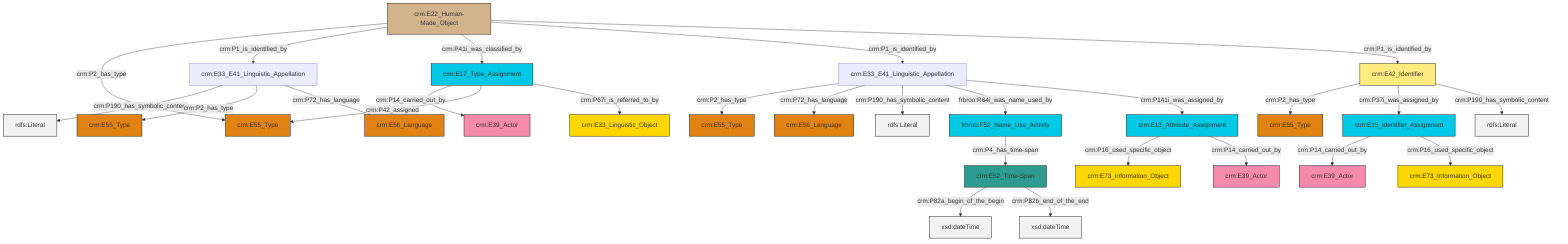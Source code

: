 graph TD
classDef Literal fill:#f2f2f2,stroke:#000000;
classDef CRM_Entity fill:#FFFFFF,stroke:#000000;
classDef Temporal_Entity fill:#00C9E6, stroke:#000000;
classDef Type fill:#E18312, stroke:#000000;
classDef Time-Span fill:#2C9C91, stroke:#000000;
classDef Appellation fill:#FFEB7F, stroke:#000000;
classDef Place fill:#008836, stroke:#000000;
classDef Persistent_Item fill:#B266B2, stroke:#000000;
classDef Conceptual_Object fill:#FFD700, stroke:#000000;
classDef Physical_Thing fill:#D2B48C, stroke:#000000;
classDef Actor fill:#f58aad, stroke:#000000;
classDef PC_Classes fill:#4ce600, stroke:#000000;
classDef Multi fill:#cccccc,stroke:#000000;

0["frbroo:F52_Name_Use_Activity"]:::Temporal_Entity -->|crm:P4_has_time-span| 1["crm:E52_Time-Span"]:::Time-Span
2["crm:E17_Type_Assignment"]:::Temporal_Entity -->|crm:P14_carried_out_by| 3["crm:E39_Actor"]:::Actor
4["crm:E33_E41_Linguistic_Appellation"]:::Default -->|crm:P190_has_symbolic_content| 5[rdfs:Literal]:::Literal
6["crm:E15_Identifier_Assignment"]:::Temporal_Entity -->|crm:P14_carried_out_by| 7["crm:E39_Actor"]:::Actor
8["crm:E22_Human-Made_Object"]:::Physical_Thing -->|crm:P2_has_type| 9["crm:E55_Type"]:::Type
2["crm:E17_Type_Assignment"]:::Temporal_Entity -->|crm:P42_assigned| 9["crm:E55_Type"]:::Type
14["crm:E33_E41_Linguistic_Appellation"]:::Default -->|crm:P2_has_type| 16["crm:E55_Type"]:::Type
6["crm:E15_Identifier_Assignment"]:::Temporal_Entity -->|crm:P16_used_specific_object| 17["crm:E73_Information_Object"]:::Conceptual_Object
18["crm:E42_Identifier"]:::Appellation -->|crm:P2_has_type| 19["crm:E55_Type"]:::Type
2["crm:E17_Type_Assignment"]:::Temporal_Entity -->|crm:P67i_is_referred_to_by| 20["crm:E33_Linguistic_Object"]:::Conceptual_Object
14["crm:E33_E41_Linguistic_Appellation"]:::Default -->|crm:P72_has_language| 22["crm:E56_Language"]:::Type
1["crm:E52_Time-Span"]:::Time-Span -->|crm:P82a_begin_of_the_begin| 25[xsd:dateTime]:::Literal
14["crm:E33_E41_Linguistic_Appellation"]:::Default -->|crm:P190_has_symbolic_content| 26[rdfs:Literal]:::Literal
4["crm:E33_E41_Linguistic_Appellation"]:::Default -->|crm:P2_has_type| 11["crm:E55_Type"]:::Type
8["crm:E22_Human-Made_Object"]:::Physical_Thing -->|crm:P1_is_identified_by| 4["crm:E33_E41_Linguistic_Appellation"]:::Default
18["crm:E42_Identifier"]:::Appellation -->|crm:P37i_was_assigned_by| 6["crm:E15_Identifier_Assignment"]:::Temporal_Entity
8["crm:E22_Human-Made_Object"]:::Physical_Thing -->|crm:P41i_was_classified_by| 2["crm:E17_Type_Assignment"]:::Temporal_Entity
14["crm:E33_E41_Linguistic_Appellation"]:::Default -->|frbroo:R64i_was_name_used_by| 0["frbroo:F52_Name_Use_Activity"]:::Temporal_Entity
18["crm:E42_Identifier"]:::Appellation -->|crm:P190_has_symbolic_content| 33[rdfs:Literal]:::Literal
1["crm:E52_Time-Span"]:::Time-Span -->|crm:P82b_end_of_the_end| 37[xsd:dateTime]:::Literal
4["crm:E33_E41_Linguistic_Appellation"]:::Default -->|crm:P72_has_language| 40["crm:E56_Language"]:::Type
8["crm:E22_Human-Made_Object"]:::Physical_Thing -->|crm:P1_is_identified_by| 14["crm:E33_E41_Linguistic_Appellation"]:::Default
14["crm:E33_E41_Linguistic_Appellation"]:::Default -->|crm:P141i_was_assigned_by| 43["crm:E13_Attribute_Assignment"]:::Temporal_Entity
8["crm:E22_Human-Made_Object"]:::Physical_Thing -->|crm:P1_is_identified_by| 18["crm:E42_Identifier"]:::Appellation
43["crm:E13_Attribute_Assignment"]:::Temporal_Entity -->|crm:P16_used_specific_object| 28["crm:E73_Information_Object"]:::Conceptual_Object
43["crm:E13_Attribute_Assignment"]:::Temporal_Entity -->|crm:P14_carried_out_by| 23["crm:E39_Actor"]:::Actor